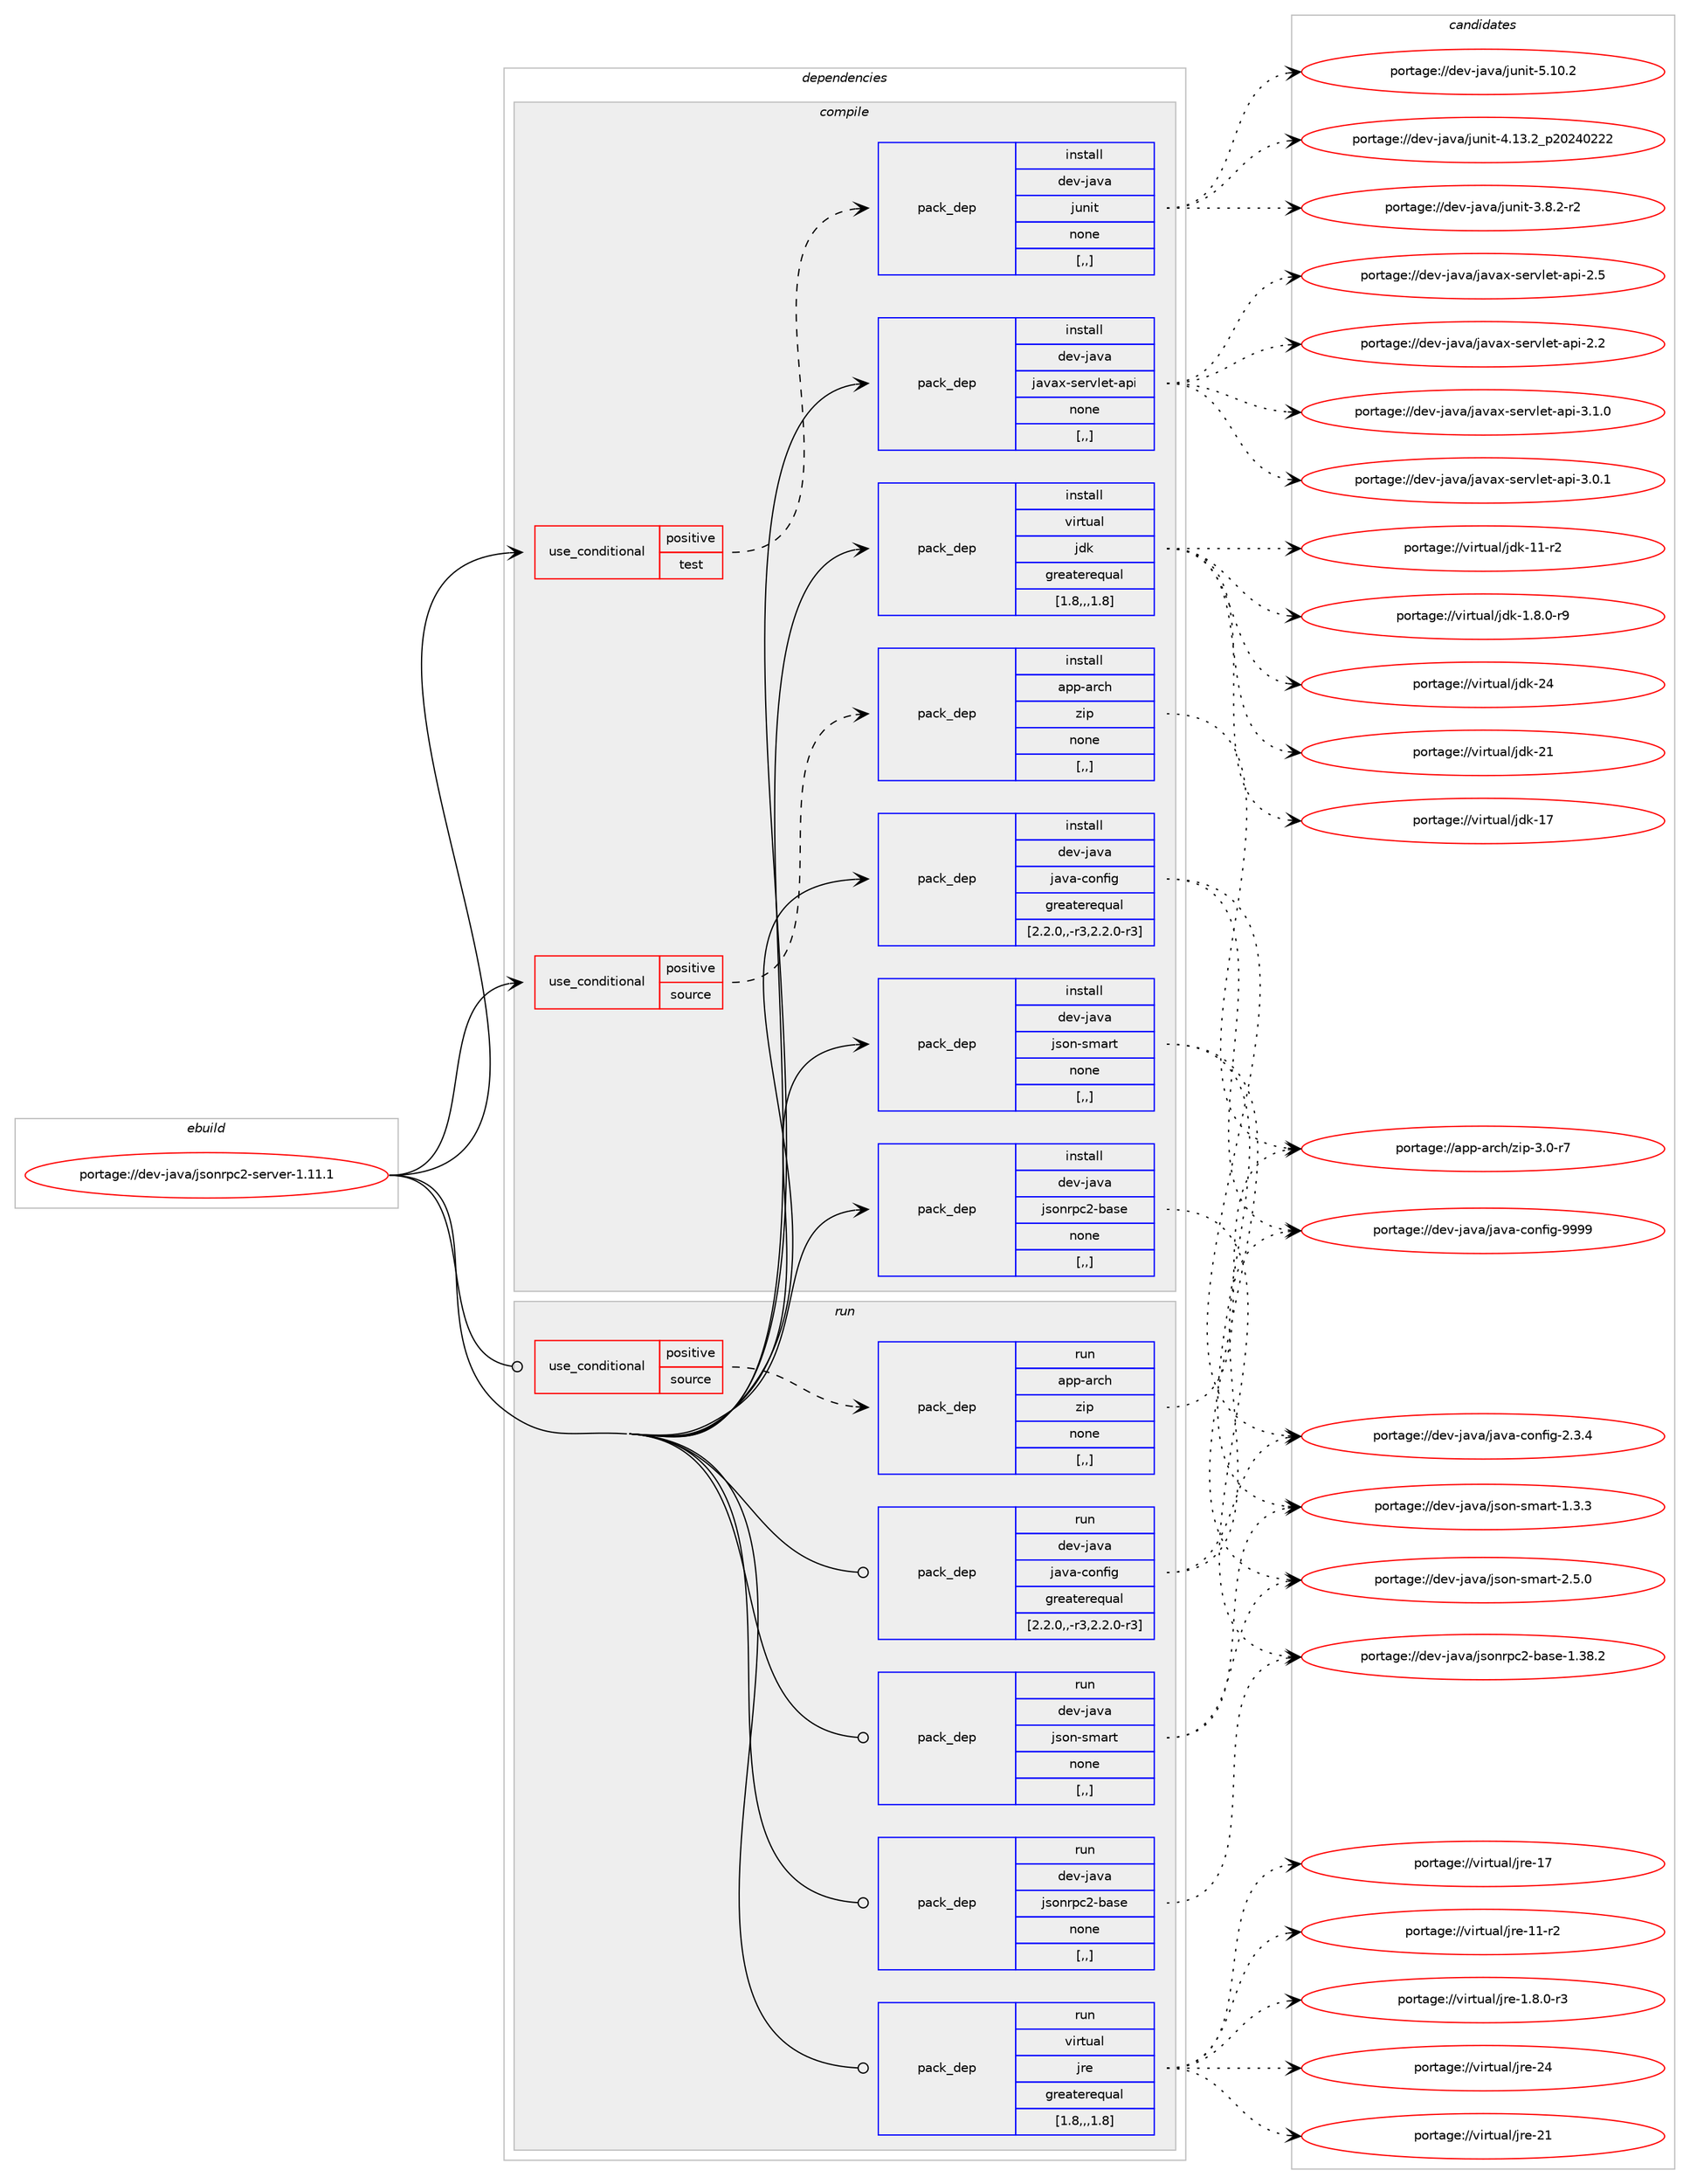 digraph prolog {

# *************
# Graph options
# *************

newrank=true;
concentrate=true;
compound=true;
graph [rankdir=LR,fontname=Helvetica,fontsize=10,ranksep=1.5];#, ranksep=2.5, nodesep=0.2];
edge  [arrowhead=vee];
node  [fontname=Helvetica,fontsize=10];

# **********
# The ebuild
# **********

subgraph cluster_leftcol {
color=gray;
label=<<i>ebuild</i>>;
id [label="portage://dev-java/jsonrpc2-server-1.11.1", color=red, width=4, href="../dev-java/jsonrpc2-server-1.11.1.svg"];
}

# ****************
# The dependencies
# ****************

subgraph cluster_midcol {
color=gray;
label=<<i>dependencies</i>>;
subgraph cluster_compile {
fillcolor="#eeeeee";
style=filled;
label=<<i>compile</i>>;
subgraph cond22116 {
dependency95668 [label=<<TABLE BORDER="0" CELLBORDER="1" CELLSPACING="0" CELLPADDING="4"><TR><TD ROWSPAN="3" CELLPADDING="10">use_conditional</TD></TR><TR><TD>positive</TD></TR><TR><TD>source</TD></TR></TABLE>>, shape=none, color=red];
subgraph pack72495 {
dependency95669 [label=<<TABLE BORDER="0" CELLBORDER="1" CELLSPACING="0" CELLPADDING="4" WIDTH="220"><TR><TD ROWSPAN="6" CELLPADDING="30">pack_dep</TD></TR><TR><TD WIDTH="110">install</TD></TR><TR><TD>app-arch</TD></TR><TR><TD>zip</TD></TR><TR><TD>none</TD></TR><TR><TD>[,,]</TD></TR></TABLE>>, shape=none, color=blue];
}
dependency95668:e -> dependency95669:w [weight=20,style="dashed",arrowhead="vee"];
}
id:e -> dependency95668:w [weight=20,style="solid",arrowhead="vee"];
subgraph cond22117 {
dependency95670 [label=<<TABLE BORDER="0" CELLBORDER="1" CELLSPACING="0" CELLPADDING="4"><TR><TD ROWSPAN="3" CELLPADDING="10">use_conditional</TD></TR><TR><TD>positive</TD></TR><TR><TD>test</TD></TR></TABLE>>, shape=none, color=red];
subgraph pack72496 {
dependency95671 [label=<<TABLE BORDER="0" CELLBORDER="1" CELLSPACING="0" CELLPADDING="4" WIDTH="220"><TR><TD ROWSPAN="6" CELLPADDING="30">pack_dep</TD></TR><TR><TD WIDTH="110">install</TD></TR><TR><TD>dev-java</TD></TR><TR><TD>junit</TD></TR><TR><TD>none</TD></TR><TR><TD>[,,]</TD></TR></TABLE>>, shape=none, color=blue];
}
dependency95670:e -> dependency95671:w [weight=20,style="dashed",arrowhead="vee"];
}
id:e -> dependency95670:w [weight=20,style="solid",arrowhead="vee"];
subgraph pack72497 {
dependency95672 [label=<<TABLE BORDER="0" CELLBORDER="1" CELLSPACING="0" CELLPADDING="4" WIDTH="220"><TR><TD ROWSPAN="6" CELLPADDING="30">pack_dep</TD></TR><TR><TD WIDTH="110">install</TD></TR><TR><TD>dev-java</TD></TR><TR><TD>java-config</TD></TR><TR><TD>greaterequal</TD></TR><TR><TD>[2.2.0,,-r3,2.2.0-r3]</TD></TR></TABLE>>, shape=none, color=blue];
}
id:e -> dependency95672:w [weight=20,style="solid",arrowhead="vee"];
subgraph pack72498 {
dependency95673 [label=<<TABLE BORDER="0" CELLBORDER="1" CELLSPACING="0" CELLPADDING="4" WIDTH="220"><TR><TD ROWSPAN="6" CELLPADDING="30">pack_dep</TD></TR><TR><TD WIDTH="110">install</TD></TR><TR><TD>dev-java</TD></TR><TR><TD>javax-servlet-api</TD></TR><TR><TD>none</TD></TR><TR><TD>[,,]</TD></TR></TABLE>>, shape=none, color=blue];
}
id:e -> dependency95673:w [weight=20,style="solid",arrowhead="vee"];
subgraph pack72499 {
dependency95674 [label=<<TABLE BORDER="0" CELLBORDER="1" CELLSPACING="0" CELLPADDING="4" WIDTH="220"><TR><TD ROWSPAN="6" CELLPADDING="30">pack_dep</TD></TR><TR><TD WIDTH="110">install</TD></TR><TR><TD>dev-java</TD></TR><TR><TD>json-smart</TD></TR><TR><TD>none</TD></TR><TR><TD>[,,]</TD></TR></TABLE>>, shape=none, color=blue];
}
id:e -> dependency95674:w [weight=20,style="solid",arrowhead="vee"];
subgraph pack72500 {
dependency95675 [label=<<TABLE BORDER="0" CELLBORDER="1" CELLSPACING="0" CELLPADDING="4" WIDTH="220"><TR><TD ROWSPAN="6" CELLPADDING="30">pack_dep</TD></TR><TR><TD WIDTH="110">install</TD></TR><TR><TD>dev-java</TD></TR><TR><TD>jsonrpc2-base</TD></TR><TR><TD>none</TD></TR><TR><TD>[,,]</TD></TR></TABLE>>, shape=none, color=blue];
}
id:e -> dependency95675:w [weight=20,style="solid",arrowhead="vee"];
subgraph pack72501 {
dependency95676 [label=<<TABLE BORDER="0" CELLBORDER="1" CELLSPACING="0" CELLPADDING="4" WIDTH="220"><TR><TD ROWSPAN="6" CELLPADDING="30">pack_dep</TD></TR><TR><TD WIDTH="110">install</TD></TR><TR><TD>virtual</TD></TR><TR><TD>jdk</TD></TR><TR><TD>greaterequal</TD></TR><TR><TD>[1.8,,,1.8]</TD></TR></TABLE>>, shape=none, color=blue];
}
id:e -> dependency95676:w [weight=20,style="solid",arrowhead="vee"];
}
subgraph cluster_compileandrun {
fillcolor="#eeeeee";
style=filled;
label=<<i>compile and run</i>>;
}
subgraph cluster_run {
fillcolor="#eeeeee";
style=filled;
label=<<i>run</i>>;
subgraph cond22118 {
dependency95677 [label=<<TABLE BORDER="0" CELLBORDER="1" CELLSPACING="0" CELLPADDING="4"><TR><TD ROWSPAN="3" CELLPADDING="10">use_conditional</TD></TR><TR><TD>positive</TD></TR><TR><TD>source</TD></TR></TABLE>>, shape=none, color=red];
subgraph pack72502 {
dependency95678 [label=<<TABLE BORDER="0" CELLBORDER="1" CELLSPACING="0" CELLPADDING="4" WIDTH="220"><TR><TD ROWSPAN="6" CELLPADDING="30">pack_dep</TD></TR><TR><TD WIDTH="110">run</TD></TR><TR><TD>app-arch</TD></TR><TR><TD>zip</TD></TR><TR><TD>none</TD></TR><TR><TD>[,,]</TD></TR></TABLE>>, shape=none, color=blue];
}
dependency95677:e -> dependency95678:w [weight=20,style="dashed",arrowhead="vee"];
}
id:e -> dependency95677:w [weight=20,style="solid",arrowhead="odot"];
subgraph pack72503 {
dependency95679 [label=<<TABLE BORDER="0" CELLBORDER="1" CELLSPACING="0" CELLPADDING="4" WIDTH="220"><TR><TD ROWSPAN="6" CELLPADDING="30">pack_dep</TD></TR><TR><TD WIDTH="110">run</TD></TR><TR><TD>dev-java</TD></TR><TR><TD>java-config</TD></TR><TR><TD>greaterequal</TD></TR><TR><TD>[2.2.0,,-r3,2.2.0-r3]</TD></TR></TABLE>>, shape=none, color=blue];
}
id:e -> dependency95679:w [weight=20,style="solid",arrowhead="odot"];
subgraph pack72504 {
dependency95680 [label=<<TABLE BORDER="0" CELLBORDER="1" CELLSPACING="0" CELLPADDING="4" WIDTH="220"><TR><TD ROWSPAN="6" CELLPADDING="30">pack_dep</TD></TR><TR><TD WIDTH="110">run</TD></TR><TR><TD>dev-java</TD></TR><TR><TD>json-smart</TD></TR><TR><TD>none</TD></TR><TR><TD>[,,]</TD></TR></TABLE>>, shape=none, color=blue];
}
id:e -> dependency95680:w [weight=20,style="solid",arrowhead="odot"];
subgraph pack72505 {
dependency95681 [label=<<TABLE BORDER="0" CELLBORDER="1" CELLSPACING="0" CELLPADDING="4" WIDTH="220"><TR><TD ROWSPAN="6" CELLPADDING="30">pack_dep</TD></TR><TR><TD WIDTH="110">run</TD></TR><TR><TD>dev-java</TD></TR><TR><TD>jsonrpc2-base</TD></TR><TR><TD>none</TD></TR><TR><TD>[,,]</TD></TR></TABLE>>, shape=none, color=blue];
}
id:e -> dependency95681:w [weight=20,style="solid",arrowhead="odot"];
subgraph pack72506 {
dependency95682 [label=<<TABLE BORDER="0" CELLBORDER="1" CELLSPACING="0" CELLPADDING="4" WIDTH="220"><TR><TD ROWSPAN="6" CELLPADDING="30">pack_dep</TD></TR><TR><TD WIDTH="110">run</TD></TR><TR><TD>virtual</TD></TR><TR><TD>jre</TD></TR><TR><TD>greaterequal</TD></TR><TR><TD>[1.8,,,1.8]</TD></TR></TABLE>>, shape=none, color=blue];
}
id:e -> dependency95682:w [weight=20,style="solid",arrowhead="odot"];
}
}

# **************
# The candidates
# **************

subgraph cluster_choices {
rank=same;
color=gray;
label=<<i>candidates</i>>;

subgraph choice72495 {
color=black;
nodesep=1;
choice9711211245971149910447122105112455146484511455 [label="portage://app-arch/zip-3.0-r7", color=red, width=4,href="../app-arch/zip-3.0-r7.svg"];
dependency95669:e -> choice9711211245971149910447122105112455146484511455:w [style=dotted,weight="100"];
}
subgraph choice72496 {
color=black;
nodesep=1;
choice1001011184510697118974710611711010511645534649484650 [label="portage://dev-java/junit-5.10.2", color=red, width=4,href="../dev-java/junit-5.10.2.svg"];
choice1001011184510697118974710611711010511645524649514650951125048505248505050 [label="portage://dev-java/junit-4.13.2_p20240222", color=red, width=4,href="../dev-java/junit-4.13.2_p20240222.svg"];
choice100101118451069711897471061171101051164551465646504511450 [label="portage://dev-java/junit-3.8.2-r2", color=red, width=4,href="../dev-java/junit-3.8.2-r2.svg"];
dependency95671:e -> choice1001011184510697118974710611711010511645534649484650:w [style=dotted,weight="100"];
dependency95671:e -> choice1001011184510697118974710611711010511645524649514650951125048505248505050:w [style=dotted,weight="100"];
dependency95671:e -> choice100101118451069711897471061171101051164551465646504511450:w [style=dotted,weight="100"];
}
subgraph choice72497 {
color=black;
nodesep=1;
choice10010111845106971189747106971189745991111101021051034557575757 [label="portage://dev-java/java-config-9999", color=red, width=4,href="../dev-java/java-config-9999.svg"];
choice1001011184510697118974710697118974599111110102105103455046514652 [label="portage://dev-java/java-config-2.3.4", color=red, width=4,href="../dev-java/java-config-2.3.4.svg"];
dependency95672:e -> choice10010111845106971189747106971189745991111101021051034557575757:w [style=dotted,weight="100"];
dependency95672:e -> choice1001011184510697118974710697118974599111110102105103455046514652:w [style=dotted,weight="100"];
}
subgraph choice72498 {
color=black;
nodesep=1;
choice100101118451069711897471069711897120451151011141181081011164597112105455146494648 [label="portage://dev-java/javax-servlet-api-3.1.0", color=red, width=4,href="../dev-java/javax-servlet-api-3.1.0.svg"];
choice100101118451069711897471069711897120451151011141181081011164597112105455146484649 [label="portage://dev-java/javax-servlet-api-3.0.1", color=red, width=4,href="../dev-java/javax-servlet-api-3.0.1.svg"];
choice10010111845106971189747106971189712045115101114118108101116459711210545504653 [label="portage://dev-java/javax-servlet-api-2.5", color=red, width=4,href="../dev-java/javax-servlet-api-2.5.svg"];
choice10010111845106971189747106971189712045115101114118108101116459711210545504650 [label="portage://dev-java/javax-servlet-api-2.2", color=red, width=4,href="../dev-java/javax-servlet-api-2.2.svg"];
dependency95673:e -> choice100101118451069711897471069711897120451151011141181081011164597112105455146494648:w [style=dotted,weight="100"];
dependency95673:e -> choice100101118451069711897471069711897120451151011141181081011164597112105455146484649:w [style=dotted,weight="100"];
dependency95673:e -> choice10010111845106971189747106971189712045115101114118108101116459711210545504653:w [style=dotted,weight="100"];
dependency95673:e -> choice10010111845106971189747106971189712045115101114118108101116459711210545504650:w [style=dotted,weight="100"];
}
subgraph choice72499 {
color=black;
nodesep=1;
choice100101118451069711897471061151111104511510997114116455046534648 [label="portage://dev-java/json-smart-2.5.0", color=red, width=4,href="../dev-java/json-smart-2.5.0.svg"];
choice100101118451069711897471061151111104511510997114116454946514651 [label="portage://dev-java/json-smart-1.3.3", color=red, width=4,href="../dev-java/json-smart-1.3.3.svg"];
dependency95674:e -> choice100101118451069711897471061151111104511510997114116455046534648:w [style=dotted,weight="100"];
dependency95674:e -> choice100101118451069711897471061151111104511510997114116454946514651:w [style=dotted,weight="100"];
}
subgraph choice72500 {
color=black;
nodesep=1;
choice10010111845106971189747106115111110114112995045989711510145494651564650 [label="portage://dev-java/jsonrpc2-base-1.38.2", color=red, width=4,href="../dev-java/jsonrpc2-base-1.38.2.svg"];
dependency95675:e -> choice10010111845106971189747106115111110114112995045989711510145494651564650:w [style=dotted,weight="100"];
}
subgraph choice72501 {
color=black;
nodesep=1;
choice1181051141161179710847106100107455052 [label="portage://virtual/jdk-24", color=red, width=4,href="../virtual/jdk-24.svg"];
choice1181051141161179710847106100107455049 [label="portage://virtual/jdk-21", color=red, width=4,href="../virtual/jdk-21.svg"];
choice1181051141161179710847106100107454955 [label="portage://virtual/jdk-17", color=red, width=4,href="../virtual/jdk-17.svg"];
choice11810511411611797108471061001074549494511450 [label="portage://virtual/jdk-11-r2", color=red, width=4,href="../virtual/jdk-11-r2.svg"];
choice11810511411611797108471061001074549465646484511457 [label="portage://virtual/jdk-1.8.0-r9", color=red, width=4,href="../virtual/jdk-1.8.0-r9.svg"];
dependency95676:e -> choice1181051141161179710847106100107455052:w [style=dotted,weight="100"];
dependency95676:e -> choice1181051141161179710847106100107455049:w [style=dotted,weight="100"];
dependency95676:e -> choice1181051141161179710847106100107454955:w [style=dotted,weight="100"];
dependency95676:e -> choice11810511411611797108471061001074549494511450:w [style=dotted,weight="100"];
dependency95676:e -> choice11810511411611797108471061001074549465646484511457:w [style=dotted,weight="100"];
}
subgraph choice72502 {
color=black;
nodesep=1;
choice9711211245971149910447122105112455146484511455 [label="portage://app-arch/zip-3.0-r7", color=red, width=4,href="../app-arch/zip-3.0-r7.svg"];
dependency95678:e -> choice9711211245971149910447122105112455146484511455:w [style=dotted,weight="100"];
}
subgraph choice72503 {
color=black;
nodesep=1;
choice10010111845106971189747106971189745991111101021051034557575757 [label="portage://dev-java/java-config-9999", color=red, width=4,href="../dev-java/java-config-9999.svg"];
choice1001011184510697118974710697118974599111110102105103455046514652 [label="portage://dev-java/java-config-2.3.4", color=red, width=4,href="../dev-java/java-config-2.3.4.svg"];
dependency95679:e -> choice10010111845106971189747106971189745991111101021051034557575757:w [style=dotted,weight="100"];
dependency95679:e -> choice1001011184510697118974710697118974599111110102105103455046514652:w [style=dotted,weight="100"];
}
subgraph choice72504 {
color=black;
nodesep=1;
choice100101118451069711897471061151111104511510997114116455046534648 [label="portage://dev-java/json-smart-2.5.0", color=red, width=4,href="../dev-java/json-smart-2.5.0.svg"];
choice100101118451069711897471061151111104511510997114116454946514651 [label="portage://dev-java/json-smart-1.3.3", color=red, width=4,href="../dev-java/json-smart-1.3.3.svg"];
dependency95680:e -> choice100101118451069711897471061151111104511510997114116455046534648:w [style=dotted,weight="100"];
dependency95680:e -> choice100101118451069711897471061151111104511510997114116454946514651:w [style=dotted,weight="100"];
}
subgraph choice72505 {
color=black;
nodesep=1;
choice10010111845106971189747106115111110114112995045989711510145494651564650 [label="portage://dev-java/jsonrpc2-base-1.38.2", color=red, width=4,href="../dev-java/jsonrpc2-base-1.38.2.svg"];
dependency95681:e -> choice10010111845106971189747106115111110114112995045989711510145494651564650:w [style=dotted,weight="100"];
}
subgraph choice72506 {
color=black;
nodesep=1;
choice1181051141161179710847106114101455052 [label="portage://virtual/jre-24", color=red, width=4,href="../virtual/jre-24.svg"];
choice1181051141161179710847106114101455049 [label="portage://virtual/jre-21", color=red, width=4,href="../virtual/jre-21.svg"];
choice1181051141161179710847106114101454955 [label="portage://virtual/jre-17", color=red, width=4,href="../virtual/jre-17.svg"];
choice11810511411611797108471061141014549494511450 [label="portage://virtual/jre-11-r2", color=red, width=4,href="../virtual/jre-11-r2.svg"];
choice11810511411611797108471061141014549465646484511451 [label="portage://virtual/jre-1.8.0-r3", color=red, width=4,href="../virtual/jre-1.8.0-r3.svg"];
dependency95682:e -> choice1181051141161179710847106114101455052:w [style=dotted,weight="100"];
dependency95682:e -> choice1181051141161179710847106114101455049:w [style=dotted,weight="100"];
dependency95682:e -> choice1181051141161179710847106114101454955:w [style=dotted,weight="100"];
dependency95682:e -> choice11810511411611797108471061141014549494511450:w [style=dotted,weight="100"];
dependency95682:e -> choice11810511411611797108471061141014549465646484511451:w [style=dotted,weight="100"];
}
}

}
